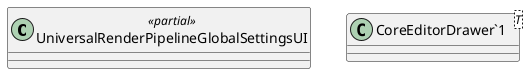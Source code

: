 @startuml
class UniversalRenderPipelineGlobalSettingsUI <<partial>> {
}
class "CoreEditorDrawer`1"<T> {
}
@enduml

